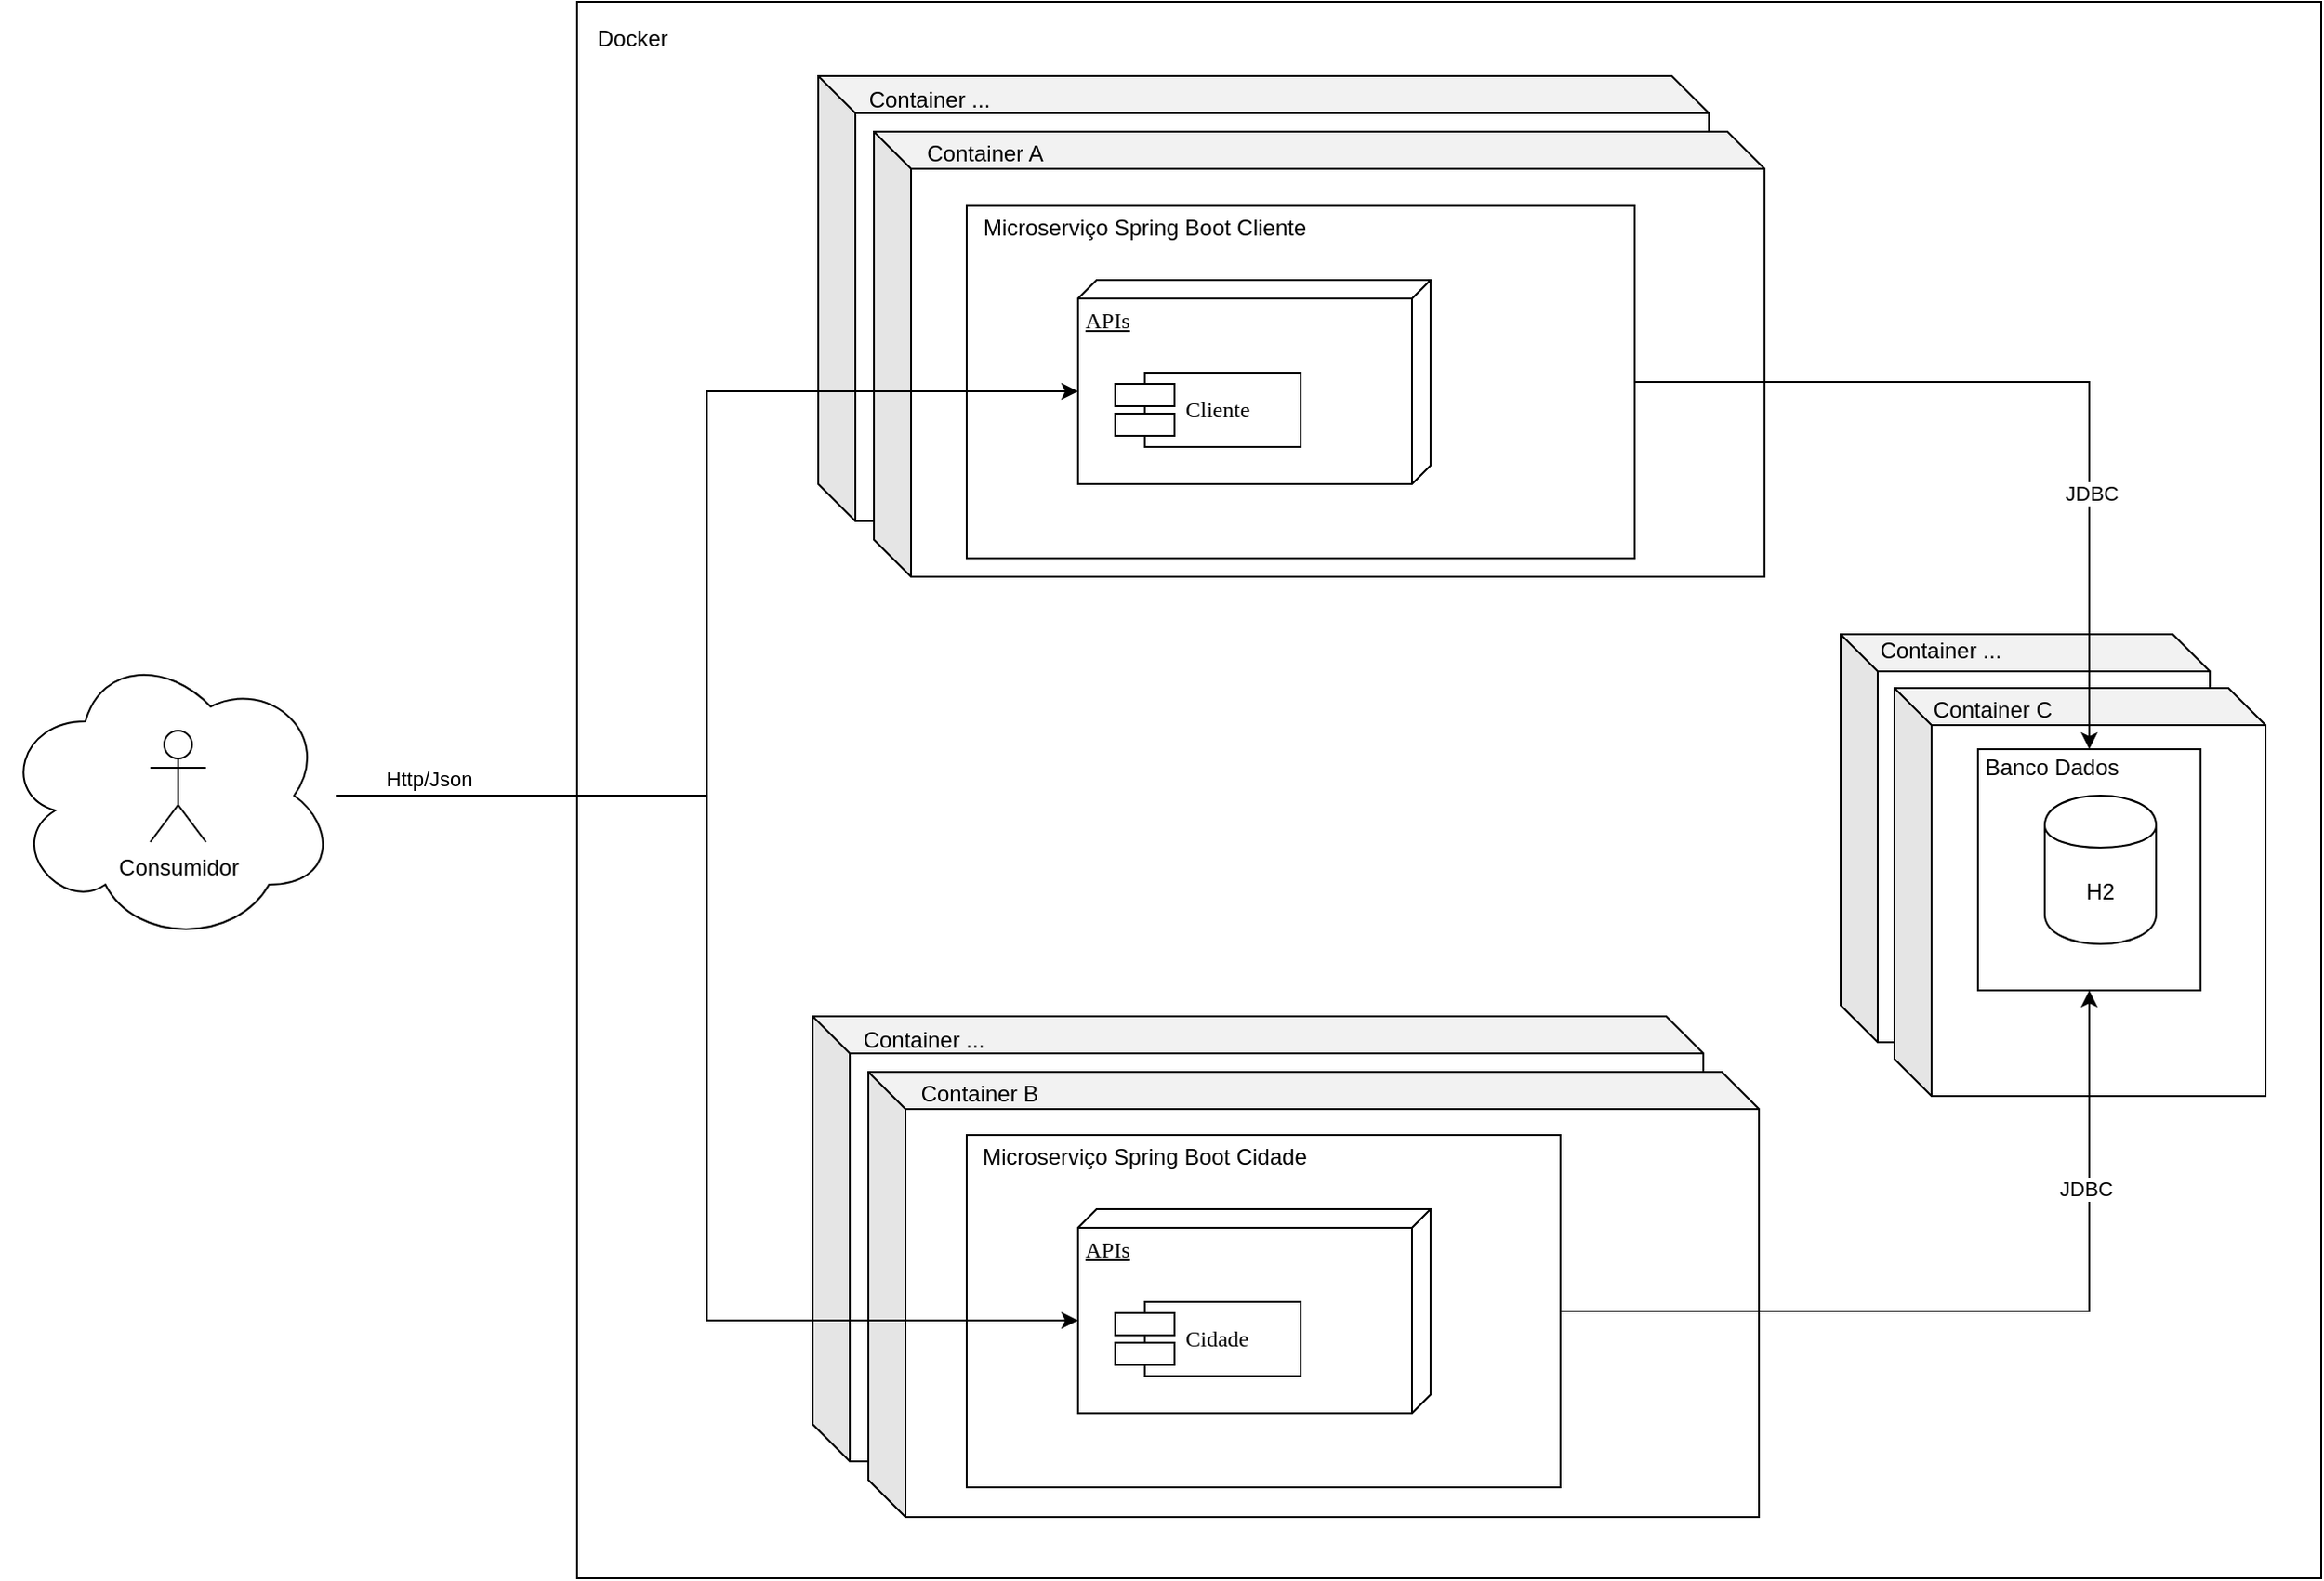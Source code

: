 <mxfile version="13.2.4" type="device"><diagram name="Page-1" id="5f0bae14-7c28-e335-631c-24af17079c00"><mxGraphModel dx="2827" dy="577" grid="1" gridSize="10" guides="1" tooltips="1" connect="1" arrows="1" fold="1" page="1" pageScale="1" pageWidth="1100" pageHeight="850" background="#ffffff" math="0" shadow="0"><root><mxCell id="0"/><mxCell id="1" parent="0"/><mxCell id="AmLcEYwQqMD-OikfF01B-88" value="" style="rounded=0;whiteSpace=wrap;html=1;" vertex="1" parent="1"><mxGeometry x="-30" width="940" height="850" as="geometry"/></mxCell><mxCell id="AmLcEYwQqMD-OikfF01B-81" value="" style="shape=cube;whiteSpace=wrap;html=1;boundedLbl=1;backgroundOutline=1;darkOpacity=0.05;darkOpacity2=0.1;" vertex="1" parent="1"><mxGeometry x="97" y="547" width="480" height="240" as="geometry"/></mxCell><mxCell id="AmLcEYwQqMD-OikfF01B-82" value="" style="shape=cube;whiteSpace=wrap;html=1;boundedLbl=1;backgroundOutline=1;darkOpacity=0.05;darkOpacity2=0.1;" vertex="1" parent="1"><mxGeometry x="127" y="577" width="480" height="240" as="geometry"/></mxCell><mxCell id="AmLcEYwQqMD-OikfF01B-83" value="Container B" style="text;html=1;strokeColor=none;fillColor=none;align=center;verticalAlign=middle;whiteSpace=wrap;rounded=0;" vertex="1" parent="1"><mxGeometry x="147" y="579" width="80" height="20" as="geometry"/></mxCell><mxCell id="AmLcEYwQqMD-OikfF01B-84" value="Container ..." style="text;html=1;strokeColor=none;fillColor=none;align=center;verticalAlign=middle;whiteSpace=wrap;rounded=0;" vertex="1" parent="1"><mxGeometry x="117" y="550" width="80" height="20" as="geometry"/></mxCell><mxCell id="AmLcEYwQqMD-OikfF01B-75" value="" style="shape=cube;whiteSpace=wrap;html=1;boundedLbl=1;backgroundOutline=1;darkOpacity=0.05;darkOpacity2=0.1;" vertex="1" parent="1"><mxGeometry x="651" y="341" width="199" height="220" as="geometry"/></mxCell><mxCell id="AmLcEYwQqMD-OikfF01B-77" value="" style="shape=cube;whiteSpace=wrap;html=1;boundedLbl=1;backgroundOutline=1;darkOpacity=0.05;darkOpacity2=0.1;" vertex="1" parent="1"><mxGeometry x="680" y="370" width="200" height="220" as="geometry"/></mxCell><mxCell id="AmLcEYwQqMD-OikfF01B-64" value="" style="shape=cube;whiteSpace=wrap;html=1;boundedLbl=1;backgroundOutline=1;darkOpacity=0.05;darkOpacity2=0.1;" vertex="1" parent="1"><mxGeometry x="100" y="40" width="480" height="240" as="geometry"/></mxCell><mxCell id="AmLcEYwQqMD-OikfF01B-63" value="" style="shape=cube;whiteSpace=wrap;html=1;boundedLbl=1;backgroundOutline=1;darkOpacity=0.05;darkOpacity2=0.1;" vertex="1" parent="1"><mxGeometry x="130" y="70" width="480" height="240" as="geometry"/></mxCell><mxCell id="AmLcEYwQqMD-OikfF01B-19" value="" style="rounded=0;whiteSpace=wrap;html=1;" vertex="1" parent="1"><mxGeometry x="725" y="403" width="120" height="130" as="geometry"/></mxCell><mxCell id="AmLcEYwQqMD-OikfF01B-16" style="edgeStyle=orthogonalEdgeStyle;rounded=0;orthogonalLoop=1;jettySize=auto;html=1;" edge="1" parent="1" source="39150e848f15840c-3"><mxGeometry relative="1" as="geometry"><mxPoint x="500.0" y="205" as="targetPoint"/></mxGeometry></mxCell><mxCell id="39150e848f15840c-3" value="APIs" style="verticalAlign=top;align=left;spacingTop=8;spacingLeft=2;spacingRight=12;shape=cube;size=10;direction=south;fontStyle=4;html=1;rounded=0;shadow=0;comic=0;labelBackgroundColor=none;strokeWidth=1;fontFamily=Verdana;fontSize=12" parent="1" vertex="1"><mxGeometry x="240" y="150" width="190" height="110" as="geometry"/></mxCell><mxCell id="39150e848f15840c-10" value="Cliente" style="shape=component;align=left;spacingLeft=36;rounded=0;shadow=0;comic=0;labelBackgroundColor=none;strokeWidth=1;fontFamily=Verdana;fontSize=12;html=1;" parent="1" vertex="1"><mxGeometry x="260" y="200" width="100" height="40" as="geometry"/></mxCell><mxCell id="AmLcEYwQqMD-OikfF01B-8" value="Microserviço Cliente" style="text;html=1;strokeColor=none;fillColor=none;align=center;verticalAlign=middle;whiteSpace=wrap;rounded=0;" vertex="1" parent="1"><mxGeometry x="200" y="120" width="40" height="20" as="geometry"/></mxCell><mxCell id="AmLcEYwQqMD-OikfF01B-18" value="H2" style="shape=cylinder;whiteSpace=wrap;html=1;boundedLbl=1;backgroundOutline=1;" vertex="1" parent="1"><mxGeometry x="761" y="428" width="60" height="80" as="geometry"/></mxCell><mxCell id="AmLcEYwQqMD-OikfF01B-20" value="Banco Dados" style="text;html=1;strokeColor=none;fillColor=none;align=center;verticalAlign=middle;whiteSpace=wrap;rounded=0;" vertex="1" parent="1"><mxGeometry x="725" y="403" width="80" height="20" as="geometry"/></mxCell><mxCell id="AmLcEYwQqMD-OikfF01B-21" style="edgeStyle=orthogonalEdgeStyle;rounded=0;orthogonalLoop=1;jettySize=auto;html=1;exitX=0.5;exitY=1;exitDx=0;exitDy=0;" edge="1" parent="1" source="AmLcEYwQqMD-OikfF01B-20" target="AmLcEYwQqMD-OikfF01B-20"><mxGeometry relative="1" as="geometry"/></mxCell><mxCell id="AmLcEYwQqMD-OikfF01B-80" style="edgeStyle=orthogonalEdgeStyle;rounded=0;orthogonalLoop=1;jettySize=auto;html=1;exitX=1;exitY=0.5;exitDx=0;exitDy=0;entryX=0.75;entryY=0;entryDx=0;entryDy=0;" edge="1" parent="1" source="AmLcEYwQqMD-OikfF01B-26" target="AmLcEYwQqMD-OikfF01B-20"><mxGeometry relative="1" as="geometry"/></mxCell><mxCell id="AmLcEYwQqMD-OikfF01B-86" value="JDBC" style="edgeLabel;html=1;align=center;verticalAlign=middle;resizable=0;points=[];" vertex="1" connectable="0" parent="AmLcEYwQqMD-OikfF01B-80"><mxGeometry x="0.106" y="-61" relative="1" as="geometry"><mxPoint x="62" y="60" as="offset"/></mxGeometry></mxCell><mxCell id="AmLcEYwQqMD-OikfF01B-26" value="" style="rounded=0;whiteSpace=wrap;html=1;" vertex="1" parent="1"><mxGeometry x="180" y="110" width="360" height="190" as="geometry"/></mxCell><mxCell id="AmLcEYwQqMD-OikfF01B-28" value="APIs" style="verticalAlign=top;align=left;spacingTop=8;spacingLeft=2;spacingRight=12;shape=cube;size=10;direction=south;fontStyle=4;html=1;rounded=0;shadow=0;comic=0;labelBackgroundColor=none;strokeWidth=1;fontFamily=Verdana;fontSize=12" vertex="1" parent="1"><mxGeometry x="240" y="150" width="190" height="110" as="geometry"/></mxCell><mxCell id="AmLcEYwQqMD-OikfF01B-29" value="Cliente" style="shape=component;align=left;spacingLeft=36;rounded=0;shadow=0;comic=0;labelBackgroundColor=none;strokeWidth=1;fontFamily=Verdana;fontSize=12;html=1;" vertex="1" parent="1"><mxGeometry x="260" y="200" width="100" height="40" as="geometry"/></mxCell><mxCell id="AmLcEYwQqMD-OikfF01B-30" value="Microserviço Spring Boot Cliente" style="text;html=1;strokeColor=none;fillColor=none;align=center;verticalAlign=middle;whiteSpace=wrap;rounded=0;" vertex="1" parent="1"><mxGeometry x="182" y="112" width="188" height="20" as="geometry"/></mxCell><mxCell id="AmLcEYwQqMD-OikfF01B-40" style="edgeStyle=orthogonalEdgeStyle;rounded=0;orthogonalLoop=1;jettySize=auto;html=1;entryX=0;entryY=0;entryDx=60;entryDy=190;entryPerimeter=0;" edge="1" parent="1" source="AmLcEYwQqMD-OikfF01B-33" target="AmLcEYwQqMD-OikfF01B-28"><mxGeometry relative="1" as="geometry"/></mxCell><mxCell id="AmLcEYwQqMD-OikfF01B-41" value="Http/Json" style="edgeLabel;html=1;align=center;verticalAlign=middle;resizable=0;points=[];" vertex="1" connectable="0" parent="AmLcEYwQqMD-OikfF01B-40"><mxGeometry x="-0.906" y="2" relative="1" as="geometry"><mxPoint x="21" y="-7" as="offset"/></mxGeometry></mxCell><mxCell id="AmLcEYwQqMD-OikfF01B-33" value="" style="ellipse;shape=cloud;whiteSpace=wrap;html=1;" vertex="1" parent="1"><mxGeometry x="-340" y="348" width="180" height="160" as="geometry"/></mxCell><mxCell id="AmLcEYwQqMD-OikfF01B-34" value="Consumidor" style="shape=umlActor;verticalLabelPosition=bottom;labelBackgroundColor=#ffffff;verticalAlign=top;html=1;outlineConnect=0;" vertex="1" parent="1"><mxGeometry x="-260" y="393" width="30" height="60" as="geometry"/></mxCell><mxCell id="AmLcEYwQqMD-OikfF01B-44" style="edgeStyle=orthogonalEdgeStyle;rounded=0;orthogonalLoop=1;jettySize=auto;html=1;" edge="1" parent="1" source="AmLcEYwQqMD-OikfF01B-45"><mxGeometry relative="1" as="geometry"><mxPoint x="500.0" y="706" as="targetPoint"/></mxGeometry></mxCell><mxCell id="AmLcEYwQqMD-OikfF01B-45" value="APIs" style="verticalAlign=top;align=left;spacingTop=8;spacingLeft=2;spacingRight=12;shape=cube;size=10;direction=south;fontStyle=4;html=1;rounded=0;shadow=0;comic=0;labelBackgroundColor=none;strokeWidth=1;fontFamily=Verdana;fontSize=12" vertex="1" parent="1"><mxGeometry x="240" y="651" width="190" height="110" as="geometry"/></mxCell><mxCell id="AmLcEYwQqMD-OikfF01B-46" value="Cliente" style="shape=component;align=left;spacingLeft=36;rounded=0;shadow=0;comic=0;labelBackgroundColor=none;strokeWidth=1;fontFamily=Verdana;fontSize=12;html=1;" vertex="1" parent="1"><mxGeometry x="260" y="701" width="100" height="40" as="geometry"/></mxCell><mxCell id="AmLcEYwQqMD-OikfF01B-47" value="Microserviço Cliente" style="text;html=1;strokeColor=none;fillColor=none;align=center;verticalAlign=middle;whiteSpace=wrap;rounded=0;" vertex="1" parent="1"><mxGeometry x="200" y="621" width="40" height="20" as="geometry"/></mxCell><mxCell id="AmLcEYwQqMD-OikfF01B-85" style="edgeStyle=orthogonalEdgeStyle;rounded=0;orthogonalLoop=1;jettySize=auto;html=1;exitX=1;exitY=0.5;exitDx=0;exitDy=0;entryX=0.5;entryY=1;entryDx=0;entryDy=0;" edge="1" parent="1" source="AmLcEYwQqMD-OikfF01B-50" target="AmLcEYwQqMD-OikfF01B-19"><mxGeometry relative="1" as="geometry"/></mxCell><mxCell id="AmLcEYwQqMD-OikfF01B-87" value="JDBC" style="edgeLabel;html=1;align=center;verticalAlign=middle;resizable=0;points=[];" vertex="1" connectable="0" parent="AmLcEYwQqMD-OikfF01B-85"><mxGeometry x="0.236" y="66" relative="1" as="geometry"><mxPoint as="offset"/></mxGeometry></mxCell><mxCell id="AmLcEYwQqMD-OikfF01B-50" value="" style="rounded=0;whiteSpace=wrap;html=1;" vertex="1" parent="1"><mxGeometry x="180" y="611" width="320" height="190" as="geometry"/></mxCell><mxCell id="AmLcEYwQqMD-OikfF01B-52" value="APIs" style="verticalAlign=top;align=left;spacingTop=8;spacingLeft=2;spacingRight=12;shape=cube;size=10;direction=south;fontStyle=4;html=1;rounded=0;shadow=0;comic=0;labelBackgroundColor=none;strokeWidth=1;fontFamily=Verdana;fontSize=12" vertex="1" parent="1"><mxGeometry x="240" y="651" width="190" height="110" as="geometry"/></mxCell><mxCell id="AmLcEYwQqMD-OikfF01B-53" value="Cidade" style="shape=component;align=left;spacingLeft=36;rounded=0;shadow=0;comic=0;labelBackgroundColor=none;strokeWidth=1;fontFamily=Verdana;fontSize=12;html=1;" vertex="1" parent="1"><mxGeometry x="260" y="701" width="100" height="40" as="geometry"/></mxCell><mxCell id="AmLcEYwQqMD-OikfF01B-54" value="Microserviço Spring Boot Cidade" style="text;html=1;strokeColor=none;fillColor=none;align=center;verticalAlign=middle;whiteSpace=wrap;rounded=0;" vertex="1" parent="1"><mxGeometry x="182" y="613" width="188" height="20" as="geometry"/></mxCell><mxCell id="AmLcEYwQqMD-OikfF01B-57" style="edgeStyle=orthogonalEdgeStyle;rounded=0;orthogonalLoop=1;jettySize=auto;html=1;entryX=0;entryY=0;entryDx=60;entryDy=190;entryPerimeter=0;" edge="1" parent="1" source="AmLcEYwQqMD-OikfF01B-33" target="AmLcEYwQqMD-OikfF01B-52"><mxGeometry relative="1" as="geometry"/></mxCell><mxCell id="AmLcEYwQqMD-OikfF01B-65" value="Container A" style="text;html=1;strokeColor=none;fillColor=none;align=center;verticalAlign=middle;whiteSpace=wrap;rounded=0;" vertex="1" parent="1"><mxGeometry x="150" y="72" width="80" height="20" as="geometry"/></mxCell><mxCell id="AmLcEYwQqMD-OikfF01B-66" value="Container ..." style="text;html=1;strokeColor=none;fillColor=none;align=center;verticalAlign=middle;whiteSpace=wrap;rounded=0;" vertex="1" parent="1"><mxGeometry x="120" y="43" width="80" height="20" as="geometry"/></mxCell><mxCell id="AmLcEYwQqMD-OikfF01B-71" value="Container C" style="text;html=1;strokeColor=none;fillColor=none;align=center;verticalAlign=middle;whiteSpace=wrap;rounded=0;" vertex="1" parent="1"><mxGeometry x="693" y="372" width="80" height="20" as="geometry"/></mxCell><mxCell id="AmLcEYwQqMD-OikfF01B-78" value="Container ..." style="text;html=1;strokeColor=none;fillColor=none;align=center;verticalAlign=middle;whiteSpace=wrap;rounded=0;" vertex="1" parent="1"><mxGeometry x="665" y="340" width="80" height="20" as="geometry"/></mxCell><mxCell id="AmLcEYwQqMD-OikfF01B-89" value="Docker" style="text;html=1;strokeColor=none;fillColor=none;align=center;verticalAlign=middle;whiteSpace=wrap;rounded=0;" vertex="1" parent="1"><mxGeometry x="-20" y="10" width="40" height="20" as="geometry"/></mxCell></root></mxGraphModel></diagram></mxfile>